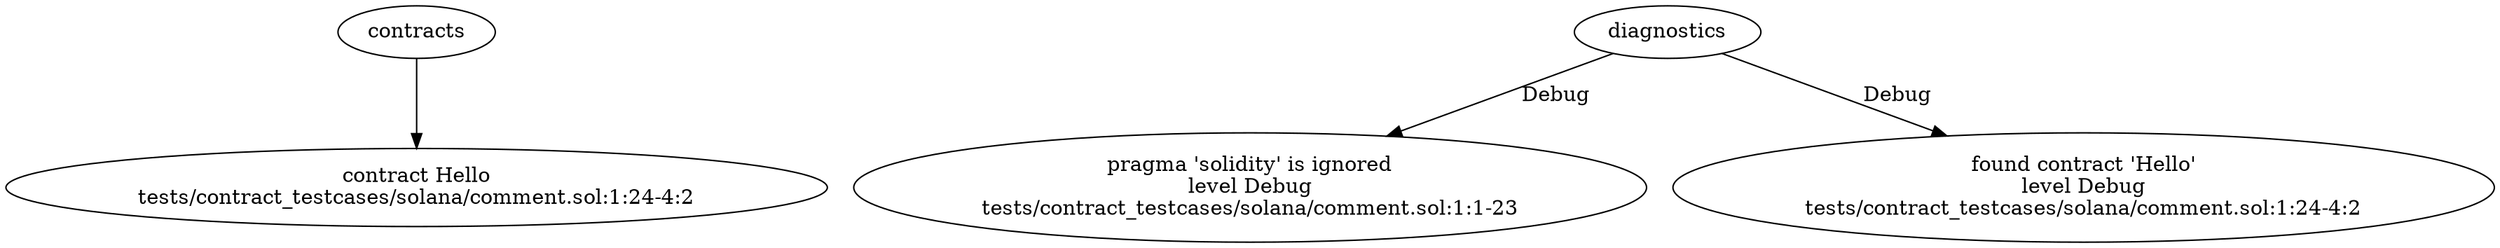 strict digraph "tests/contract_testcases/solana/comment.sol" {
	contract [label="contract Hello\ntests/contract_testcases/solana/comment.sol:1:24-4:2"]
	diagnostic [label="pragma 'solidity' is ignored\nlevel Debug\ntests/contract_testcases/solana/comment.sol:1:1-23"]
	diagnostic_4 [label="found contract 'Hello'\nlevel Debug\ntests/contract_testcases/solana/comment.sol:1:24-4:2"]
	contracts -> contract
	diagnostics -> diagnostic [label="Debug"]
	diagnostics -> diagnostic_4 [label="Debug"]
}
